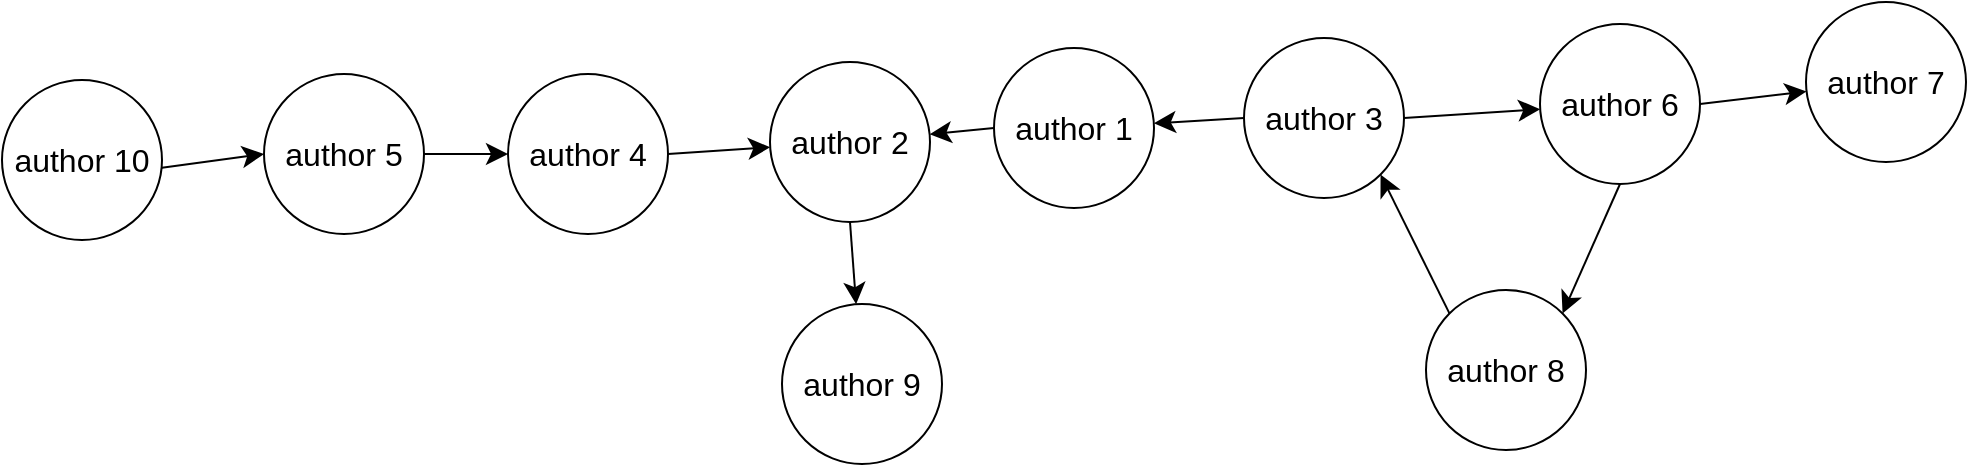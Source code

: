 <mxfile version="24.4.0" type="google" pages="3">
  <diagram name="authors" id="T96CJqUpFmcvmQApZHkg">
    <mxGraphModel dx="1347" dy="1118" grid="0" gridSize="10" guides="1" tooltips="1" connect="1" arrows="1" fold="1" page="0" pageScale="1" pageWidth="827" pageHeight="1169" math="0" shadow="0">
      <root>
        <mxCell id="0" />
        <mxCell id="1" parent="0" />
        <mxCell id="5Wc95C0LfoKz98BQFIxt-1" style="edgeStyle=none;curved=1;rounded=0;orthogonalLoop=1;jettySize=auto;html=1;exitX=0;exitY=0.5;exitDx=0;exitDy=0;fontSize=12;startSize=8;endSize=8;" edge="1" parent="1" source="5Wc95C0LfoKz98BQFIxt-2" target="5Wc95C0LfoKz98BQFIxt-4">
          <mxGeometry relative="1" as="geometry" />
        </mxCell>
        <mxCell id="5Wc95C0LfoKz98BQFIxt-2" value="&lt;font style=&quot;font-size: 16px;&quot;&gt;author 1&lt;/font&gt;" style="ellipse;whiteSpace=wrap;html=1;aspect=fixed;" vertex="1" parent="1">
          <mxGeometry x="148" y="46" width="80" height="80" as="geometry" />
        </mxCell>
        <mxCell id="5Wc95C0LfoKz98BQFIxt-3" style="edgeStyle=none;curved=1;rounded=0;orthogonalLoop=1;jettySize=auto;html=1;exitX=0.5;exitY=1;exitDx=0;exitDy=0;fontSize=12;startSize=8;endSize=8;" edge="1" parent="1" source="5Wc95C0LfoKz98BQFIxt-4" target="5Wc95C0LfoKz98BQFIxt-18">
          <mxGeometry relative="1" as="geometry" />
        </mxCell>
        <mxCell id="5Wc95C0LfoKz98BQFIxt-4" value="&lt;font style=&quot;font-size: 16px;&quot;&gt;author 2&lt;/font&gt;" style="ellipse;whiteSpace=wrap;html=1;aspect=fixed;" vertex="1" parent="1">
          <mxGeometry x="36" y="53" width="80" height="80" as="geometry" />
        </mxCell>
        <mxCell id="5Wc95C0LfoKz98BQFIxt-5" style="edgeStyle=none;curved=1;rounded=0;orthogonalLoop=1;jettySize=auto;html=1;exitX=0;exitY=0.5;exitDx=0;exitDy=0;fontSize=12;startSize=8;endSize=8;" edge="1" parent="1" source="5Wc95C0LfoKz98BQFIxt-7" target="5Wc95C0LfoKz98BQFIxt-2">
          <mxGeometry relative="1" as="geometry" />
        </mxCell>
        <mxCell id="5Wc95C0LfoKz98BQFIxt-6" style="edgeStyle=none;curved=1;rounded=0;orthogonalLoop=1;jettySize=auto;html=1;exitX=1;exitY=0.5;exitDx=0;exitDy=0;fontSize=12;startSize=8;endSize=8;" edge="1" parent="1" source="5Wc95C0LfoKz98BQFIxt-7" target="5Wc95C0LfoKz98BQFIxt-14">
          <mxGeometry relative="1" as="geometry" />
        </mxCell>
        <mxCell id="5Wc95C0LfoKz98BQFIxt-7" value="&lt;font style=&quot;font-size: 16px;&quot;&gt;author 3&lt;/font&gt;" style="ellipse;whiteSpace=wrap;html=1;aspect=fixed;" vertex="1" parent="1">
          <mxGeometry x="273" y="41" width="80" height="80" as="geometry" />
        </mxCell>
        <mxCell id="5Wc95C0LfoKz98BQFIxt-8" style="edgeStyle=none;curved=1;rounded=0;orthogonalLoop=1;jettySize=auto;html=1;exitX=1;exitY=0.5;exitDx=0;exitDy=0;fontSize=12;startSize=8;endSize=8;" edge="1" parent="1" source="5Wc95C0LfoKz98BQFIxt-9" target="5Wc95C0LfoKz98BQFIxt-4">
          <mxGeometry relative="1" as="geometry" />
        </mxCell>
        <mxCell id="5Wc95C0LfoKz98BQFIxt-9" value="&lt;font style=&quot;font-size: 16px;&quot;&gt;author 4&lt;/font&gt;" style="ellipse;whiteSpace=wrap;html=1;aspect=fixed;" vertex="1" parent="1">
          <mxGeometry x="-95" y="59" width="80" height="80" as="geometry" />
        </mxCell>
        <mxCell id="5Wc95C0LfoKz98BQFIxt-10" style="edgeStyle=none;curved=1;rounded=0;orthogonalLoop=1;jettySize=auto;html=1;exitX=1;exitY=0.5;exitDx=0;exitDy=0;entryX=0;entryY=0.5;entryDx=0;entryDy=0;fontSize=12;startSize=8;endSize=8;" edge="1" parent="1" source="5Wc95C0LfoKz98BQFIxt-11" target="5Wc95C0LfoKz98BQFIxt-9">
          <mxGeometry relative="1" as="geometry" />
        </mxCell>
        <mxCell id="5Wc95C0LfoKz98BQFIxt-11" value="&lt;font style=&quot;font-size: 16px;&quot;&gt;author 5&lt;/font&gt;" style="ellipse;whiteSpace=wrap;html=1;aspect=fixed;" vertex="1" parent="1">
          <mxGeometry x="-217" y="59" width="80" height="80" as="geometry" />
        </mxCell>
        <mxCell id="5Wc95C0LfoKz98BQFIxt-12" style="edgeStyle=none;curved=1;rounded=0;orthogonalLoop=1;jettySize=auto;html=1;exitX=1;exitY=0.5;exitDx=0;exitDy=0;fontSize=12;startSize=8;endSize=8;" edge="1" parent="1" source="5Wc95C0LfoKz98BQFIxt-14" target="5Wc95C0LfoKz98BQFIxt-15">
          <mxGeometry relative="1" as="geometry" />
        </mxCell>
        <mxCell id="5Wc95C0LfoKz98BQFIxt-13" style="edgeStyle=none;curved=1;rounded=0;orthogonalLoop=1;jettySize=auto;html=1;exitX=0.5;exitY=1;exitDx=0;exitDy=0;entryX=1;entryY=0;entryDx=0;entryDy=0;fontSize=12;startSize=8;endSize=8;" edge="1" parent="1" source="5Wc95C0LfoKz98BQFIxt-14" target="5Wc95C0LfoKz98BQFIxt-17">
          <mxGeometry relative="1" as="geometry" />
        </mxCell>
        <mxCell id="5Wc95C0LfoKz98BQFIxt-14" value="&lt;font style=&quot;font-size: 16px;&quot;&gt;author 6&lt;/font&gt;" style="ellipse;whiteSpace=wrap;html=1;aspect=fixed;" vertex="1" parent="1">
          <mxGeometry x="421" y="34" width="80" height="80" as="geometry" />
        </mxCell>
        <mxCell id="5Wc95C0LfoKz98BQFIxt-15" value="&lt;font style=&quot;font-size: 16px;&quot;&gt;author 7&lt;/font&gt;" style="ellipse;whiteSpace=wrap;html=1;aspect=fixed;" vertex="1" parent="1">
          <mxGeometry x="554" y="23" width="80" height="80" as="geometry" />
        </mxCell>
        <mxCell id="5Wc95C0LfoKz98BQFIxt-16" style="edgeStyle=none;curved=1;rounded=0;orthogonalLoop=1;jettySize=auto;html=1;exitX=0;exitY=0;exitDx=0;exitDy=0;entryX=1;entryY=1;entryDx=0;entryDy=0;fontSize=12;startSize=8;endSize=8;" edge="1" parent="1" source="5Wc95C0LfoKz98BQFIxt-17" target="5Wc95C0LfoKz98BQFIxt-7">
          <mxGeometry relative="1" as="geometry" />
        </mxCell>
        <mxCell id="5Wc95C0LfoKz98BQFIxt-17" value="&lt;font style=&quot;font-size: 16px;&quot;&gt;author 8&lt;/font&gt;" style="ellipse;whiteSpace=wrap;html=1;aspect=fixed;" vertex="1" parent="1">
          <mxGeometry x="364" y="167" width="80" height="80" as="geometry" />
        </mxCell>
        <mxCell id="5Wc95C0LfoKz98BQFIxt-18" value="&lt;font style=&quot;font-size: 16px;&quot;&gt;author 9&lt;/font&gt;" style="ellipse;whiteSpace=wrap;html=1;aspect=fixed;" vertex="1" parent="1">
          <mxGeometry x="42" y="174" width="80" height="80" as="geometry" />
        </mxCell>
        <mxCell id="5Wc95C0LfoKz98BQFIxt-19" style="edgeStyle=none;curved=1;rounded=0;orthogonalLoop=1;jettySize=auto;html=1;entryX=0;entryY=0.5;entryDx=0;entryDy=0;fontSize=12;startSize=8;endSize=8;exitX=0.988;exitY=0.55;exitDx=0;exitDy=0;exitPerimeter=0;" edge="1" parent="1" source="5Wc95C0LfoKz98BQFIxt-20" target="5Wc95C0LfoKz98BQFIxt-11">
          <mxGeometry relative="1" as="geometry">
            <mxPoint x="70" y="270" as="sourcePoint" />
          </mxGeometry>
        </mxCell>
        <mxCell id="5Wc95C0LfoKz98BQFIxt-20" value="&lt;font style=&quot;font-size: 16px;&quot;&gt;author 10&lt;/font&gt;" style="ellipse;whiteSpace=wrap;html=1;aspect=fixed;" vertex="1" parent="1">
          <mxGeometry x="-348" y="62" width="80" height="80" as="geometry" />
        </mxCell>
      </root>
    </mxGraphModel>
  </diagram>
  <diagram id="2OR5KeC3XGPrhZrbSG9s" name="articles">
    <mxGraphModel dx="2689" dy="1357" grid="0" gridSize="10" guides="1" tooltips="1" connect="1" arrows="1" fold="1" page="0" pageScale="1" pageWidth="827" pageHeight="1169" math="0" shadow="0">
      <root>
        <mxCell id="0" />
        <mxCell id="1" parent="0" />
        <mxCell id="MDXiR_3emD2r9tyKMgHi-1" value="&lt;span style=&quot;font-size: 16px;&quot;&gt;article 1&lt;/span&gt;" style="ellipse;whiteSpace=wrap;html=1;aspect=fixed;" vertex="1" parent="1">
          <mxGeometry x="-683" y="512" width="80" height="80" as="geometry" />
        </mxCell>
        <mxCell id="MDXiR_3emD2r9tyKMgHi-2" value="&lt;span style=&quot;font-size: 16px;&quot;&gt;article 2&lt;/span&gt;" style="ellipse;whiteSpace=wrap;html=1;aspect=fixed;" vertex="1" parent="1">
          <mxGeometry x="-460" y="516" width="80" height="80" as="geometry" />
        </mxCell>
        <mxCell id="MDXiR_3emD2r9tyKMgHi-3" value="&lt;span style=&quot;font-size: 16px;&quot;&gt;article 3&lt;/span&gt;" style="ellipse;whiteSpace=wrap;html=1;aspect=fixed;" vertex="1" parent="1">
          <mxGeometry x="-287" y="523" width="80" height="80" as="geometry" />
        </mxCell>
        <mxCell id="MDXiR_3emD2r9tyKMgHi-4" value="&lt;span style=&quot;font-size: 16px;&quot;&gt;article 4&lt;/span&gt;" style="ellipse;whiteSpace=wrap;html=1;aspect=fixed;" vertex="1" parent="1">
          <mxGeometry x="31" y="527" width="80" height="80" as="geometry" />
        </mxCell>
        <mxCell id="MDXiR_3emD2r9tyKMgHi-5" value="&lt;span style=&quot;font-size: 16px;&quot;&gt;article 9&lt;/span&gt;" style="ellipse;whiteSpace=wrap;html=1;aspect=fixed;" vertex="1" parent="1">
          <mxGeometry x="-867" y="512" width="80" height="80" as="geometry" />
        </mxCell>
        <mxCell id="MDXiR_3emD2r9tyKMgHi-6" style="edgeStyle=none;curved=1;rounded=0;orthogonalLoop=1;jettySize=auto;html=1;exitX=0.5;exitY=0;exitDx=0;exitDy=0;entryX=0.5;entryY=1;entryDx=0;entryDy=0;fontSize=12;startSize=8;endSize=8;" edge="1" parent="1" source="MDXiR_3emD2r9tyKMgHi-8" target="MDXiR_3emD2r9tyKMgHi-1">
          <mxGeometry relative="1" as="geometry" />
        </mxCell>
        <mxCell id="MDXiR_3emD2r9tyKMgHi-7" style="edgeStyle=none;curved=1;rounded=0;orthogonalLoop=1;jettySize=auto;html=1;exitX=0.5;exitY=0;exitDx=0;exitDy=0;fontSize=12;startSize=8;endSize=8;entryX=0.5;entryY=1;entryDx=0;entryDy=0;" edge="1" parent="1" source="MDXiR_3emD2r9tyKMgHi-8" target="MDXiR_3emD2r9tyKMgHi-5">
          <mxGeometry relative="1" as="geometry" />
        </mxCell>
        <mxCell id="MDXiR_3emD2r9tyKMgHi-8" value="&lt;span style=&quot;font-size: 16px;&quot;&gt;author 1&lt;/span&gt;" style="whiteSpace=wrap;html=1;aspect=fixed;" vertex="1" parent="1">
          <mxGeometry x="-807" y="655" width="80" height="80" as="geometry" />
        </mxCell>
        <mxCell id="MDXiR_3emD2r9tyKMgHi-9" style="edgeStyle=none;curved=1;rounded=0;orthogonalLoop=1;jettySize=auto;html=1;exitX=0.5;exitY=0;exitDx=0;exitDy=0;entryX=0.5;entryY=1;entryDx=0;entryDy=0;fontSize=12;startSize=8;endSize=8;" edge="1" parent="1" source="MDXiR_3emD2r9tyKMgHi-10" target="MDXiR_3emD2r9tyKMgHi-2">
          <mxGeometry relative="1" as="geometry" />
        </mxCell>
        <mxCell id="MDXiR_3emD2r9tyKMgHi-10" value="&lt;span style=&quot;font-size: 16px;&quot;&gt;author 2&lt;/span&gt;" style="whiteSpace=wrap;html=1;aspect=fixed;" vertex="1" parent="1">
          <mxGeometry x="-460" y="663" width="80" height="80" as="geometry" />
        </mxCell>
        <mxCell id="MDXiR_3emD2r9tyKMgHi-11" style="edgeStyle=none;curved=1;rounded=0;orthogonalLoop=1;jettySize=auto;html=1;exitX=0.5;exitY=0;exitDx=0;exitDy=0;entryX=0;entryY=1;entryDx=0;entryDy=0;fontSize=12;startSize=8;endSize=8;" edge="1" parent="1" source="MDXiR_3emD2r9tyKMgHi-12" target="MDXiR_3emD2r9tyKMgHi-3">
          <mxGeometry relative="1" as="geometry" />
        </mxCell>
        <mxCell id="MDXiR_3emD2r9tyKMgHi-12" value="&lt;span style=&quot;font-size: 16px;&quot;&gt;author 3&lt;/span&gt;" style="whiteSpace=wrap;html=1;aspect=fixed;" vertex="1" parent="1">
          <mxGeometry x="-360" y="663" width="80" height="80" as="geometry" />
        </mxCell>
        <mxCell id="MDXiR_3emD2r9tyKMgHi-13" style="edgeStyle=none;curved=1;rounded=0;orthogonalLoop=1;jettySize=auto;html=1;exitX=0.5;exitY=0;exitDx=0;exitDy=0;entryX=1;entryY=1;entryDx=0;entryDy=0;fontSize=12;startSize=8;endSize=8;" edge="1" parent="1" source="MDXiR_3emD2r9tyKMgHi-14" target="MDXiR_3emD2r9tyKMgHi-3">
          <mxGeometry relative="1" as="geometry" />
        </mxCell>
        <mxCell id="MDXiR_3emD2r9tyKMgHi-14" value="&lt;span style=&quot;font-size: 16px;&quot;&gt;author 4&lt;/span&gt;" style="whiteSpace=wrap;html=1;aspect=fixed;" vertex="1" parent="1">
          <mxGeometry x="-226" y="663" width="80" height="80" as="geometry" />
        </mxCell>
        <mxCell id="MDXiR_3emD2r9tyKMgHi-15" style="edgeStyle=none;curved=1;rounded=0;orthogonalLoop=1;jettySize=auto;html=1;exitX=0.5;exitY=0;exitDx=0;exitDy=0;entryX=0.5;entryY=1;entryDx=0;entryDy=0;fontSize=12;startSize=8;endSize=8;" edge="1" parent="1" source="MDXiR_3emD2r9tyKMgHi-16" target="MDXiR_3emD2r9tyKMgHi-1">
          <mxGeometry relative="1" as="geometry" />
        </mxCell>
        <mxCell id="MDXiR_3emD2r9tyKMgHi-16" value="&lt;span style=&quot;font-size: 16px;&quot;&gt;author 5&lt;/span&gt;" style="whiteSpace=wrap;html=1;aspect=fixed;" vertex="1" parent="1">
          <mxGeometry x="-716" y="650" width="80" height="80" as="geometry" />
        </mxCell>
        <mxCell id="MDXiR_3emD2r9tyKMgHi-17" style="edgeStyle=none;curved=1;rounded=0;orthogonalLoop=1;jettySize=auto;html=1;exitX=0.5;exitY=0;exitDx=0;exitDy=0;entryX=0.5;entryY=1;entryDx=0;entryDy=0;fontSize=12;startSize=8;endSize=8;" edge="1" parent="1" source="MDXiR_3emD2r9tyKMgHi-18" target="MDXiR_3emD2r9tyKMgHi-4">
          <mxGeometry relative="1" as="geometry" />
        </mxCell>
        <mxCell id="MDXiR_3emD2r9tyKMgHi-18" value="&lt;span style=&quot;font-size: 16px;&quot;&gt;author 6&lt;/span&gt;" style="whiteSpace=wrap;html=1;aspect=fixed;" vertex="1" parent="1">
          <mxGeometry x="-110" y="663" width="80" height="80" as="geometry" />
        </mxCell>
        <mxCell id="MDXiR_3emD2r9tyKMgHi-19" style="edgeStyle=none;curved=1;rounded=0;orthogonalLoop=1;jettySize=auto;html=1;exitX=0.5;exitY=0;exitDx=0;exitDy=0;fontSize=12;startSize=8;endSize=8;" edge="1" parent="1" source="MDXiR_3emD2r9tyKMgHi-20" target="MDXiR_3emD2r9tyKMgHi-4">
          <mxGeometry relative="1" as="geometry" />
        </mxCell>
        <mxCell id="MDXiR_3emD2r9tyKMgHi-20" value="&lt;span style=&quot;font-size: 16px;&quot;&gt;author 7&lt;/span&gt;" style="whiteSpace=wrap;html=1;aspect=fixed;" vertex="1" parent="1">
          <mxGeometry x="31" y="663" width="80" height="80" as="geometry" />
        </mxCell>
        <mxCell id="MDXiR_3emD2r9tyKMgHi-21" style="edgeStyle=none;curved=1;rounded=0;orthogonalLoop=1;jettySize=auto;html=1;exitX=0.5;exitY=0;exitDx=0;exitDy=0;entryX=0.5;entryY=1;entryDx=0;entryDy=0;fontSize=12;startSize=8;endSize=8;" edge="1" parent="1" source="MDXiR_3emD2r9tyKMgHi-22" target="MDXiR_3emD2r9tyKMgHi-1">
          <mxGeometry relative="1" as="geometry" />
        </mxCell>
        <mxCell id="MDXiR_3emD2r9tyKMgHi-22" value="&lt;span style=&quot;font-size: 16px;&quot;&gt;author 8&lt;/span&gt;" style="whiteSpace=wrap;html=1;aspect=fixed;" vertex="1" parent="1">
          <mxGeometry x="-617" y="650" width="80" height="80" as="geometry" />
        </mxCell>
        <mxCell id="MDXiR_3emD2r9tyKMgHi-23" style="edgeStyle=none;curved=1;rounded=0;orthogonalLoop=1;jettySize=auto;html=1;exitX=0.5;exitY=0;exitDx=0;exitDy=0;entryX=0.5;entryY=1;entryDx=0;entryDy=0;fontSize=12;startSize=8;endSize=8;" edge="1" parent="1" source="MDXiR_3emD2r9tyKMgHi-24" target="MDXiR_3emD2r9tyKMgHi-4">
          <mxGeometry relative="1" as="geometry" />
        </mxCell>
        <mxCell id="MDXiR_3emD2r9tyKMgHi-24" value="&lt;span style=&quot;font-size: 16px;&quot;&gt;author 9&lt;/span&gt;" style="whiteSpace=wrap;html=1;aspect=fixed;" vertex="1" parent="1">
          <mxGeometry x="170" y="663" width="80" height="80" as="geometry" />
        </mxCell>
        <mxCell id="MDXiR_3emD2r9tyKMgHi-25" style="edgeStyle=none;curved=1;rounded=0;orthogonalLoop=1;jettySize=auto;html=1;exitX=0.5;exitY=0;exitDx=0;exitDy=0;fontSize=12;startSize=8;endSize=8;entryX=0.5;entryY=1;entryDx=0;entryDy=0;" edge="1" parent="1" source="MDXiR_3emD2r9tyKMgHi-26" target="MDXiR_3emD2r9tyKMgHi-5">
          <mxGeometry relative="1" as="geometry" />
        </mxCell>
        <mxCell id="MDXiR_3emD2r9tyKMgHi-26" value="&lt;span style=&quot;font-size: 16px;&quot;&gt;author 10&lt;/span&gt;" style="whiteSpace=wrap;html=1;aspect=fixed;" vertex="1" parent="1">
          <mxGeometry x="-908" y="655" width="80" height="80" as="geometry" />
        </mxCell>
      </root>
    </mxGraphModel>
  </diagram>
  <diagram id="GbFw1Kzdju0b9iq9W6NB" name="keywords">
    <mxGraphModel dx="2758" dy="967" grid="0" gridSize="10" guides="1" tooltips="1" connect="1" arrows="1" fold="1" page="0" pageScale="1" pageWidth="827" pageHeight="1169" math="0" shadow="0">
      <root>
        <mxCell id="0" />
        <mxCell id="1" parent="0" />
        <mxCell id="6eM3JC9NzwbpSFzlxXD3-1" value="&lt;span style=&quot;font-size: 16px;&quot;&gt;keyword 1&lt;/span&gt;" style="ellipse;whiteSpace=wrap;html=1;aspect=fixed;" vertex="1" parent="1">
          <mxGeometry x="-495" y="531" width="80" height="80" as="geometry" />
        </mxCell>
        <mxCell id="6eM3JC9NzwbpSFzlxXD3-2" value="&lt;span style=&quot;font-size: 16px;&quot;&gt;keyword 6&lt;/span&gt;" style="ellipse;whiteSpace=wrap;html=1;aspect=fixed;" vertex="1" parent="1">
          <mxGeometry x="-1049" y="527" width="80" height="80" as="geometry" />
        </mxCell>
        <mxCell id="6eM3JC9NzwbpSFzlxXD3-3" value="&lt;span style=&quot;font-size: 16px;&quot;&gt;keyword 3&lt;/span&gt;" style="ellipse;whiteSpace=wrap;html=1;aspect=fixed;" vertex="1" parent="1">
          <mxGeometry x="-611" y="534" width="80" height="80" as="geometry" />
        </mxCell>
        <mxCell id="6eM3JC9NzwbpSFzlxXD3-4" value="&lt;span style=&quot;font-size: 16px;&quot;&gt;keyword 2&lt;/span&gt;" style="ellipse;whiteSpace=wrap;html=1;aspect=fixed;" vertex="1" parent="1">
          <mxGeometry x="-908" y="527" width="80" height="80" as="geometry" />
        </mxCell>
        <mxCell id="6eM3JC9NzwbpSFzlxXD3-5" style="edgeStyle=none;curved=1;rounded=0;orthogonalLoop=1;jettySize=auto;html=1;exitX=0.5;exitY=0;exitDx=0;exitDy=0;entryX=0.5;entryY=1;entryDx=0;entryDy=0;fontSize=12;startSize=8;endSize=8;" edge="1" parent="1" source="6eM3JC9NzwbpSFzlxXD3-6" target="6eM3JC9NzwbpSFzlxXD3-24">
          <mxGeometry relative="1" as="geometry" />
        </mxCell>
        <mxCell id="6eM3JC9NzwbpSFzlxXD3-6" value="&lt;span style=&quot;font-size: 16px;&quot;&gt;article 3&lt;/span&gt;" style="whiteSpace=wrap;html=1;aspect=fixed;" vertex="1" parent="1">
          <mxGeometry x="-756" y="667" width="80" height="80" as="geometry" />
        </mxCell>
        <mxCell id="6eM3JC9NzwbpSFzlxXD3-7" style="edgeStyle=none;curved=1;rounded=0;orthogonalLoop=1;jettySize=auto;html=1;exitX=0.5;exitY=0;exitDx=0;exitDy=0;entryX=0.5;entryY=1;entryDx=0;entryDy=0;fontSize=12;startSize=8;endSize=8;" edge="1" parent="1" source="6eM3JC9NzwbpSFzlxXD3-9" target="6eM3JC9NzwbpSFzlxXD3-2">
          <mxGeometry relative="1" as="geometry" />
        </mxCell>
        <mxCell id="6eM3JC9NzwbpSFzlxXD3-8" style="edgeStyle=none;curved=1;rounded=0;orthogonalLoop=1;jettySize=auto;html=1;exitX=0.5;exitY=0;exitDx=0;exitDy=0;entryX=0.5;entryY=1;entryDx=0;entryDy=0;fontSize=12;startSize=8;endSize=8;" edge="1" parent="1" source="6eM3JC9NzwbpSFzlxXD3-9" target="6eM3JC9NzwbpSFzlxXD3-26">
          <mxGeometry relative="1" as="geometry" />
        </mxCell>
        <mxCell id="6eM3JC9NzwbpSFzlxXD3-9" value="&lt;span style=&quot;font-size: 16px;&quot;&gt;article 1&lt;/span&gt;" style="whiteSpace=wrap;html=1;aspect=fixed;" vertex="1" parent="1">
          <mxGeometry x="-1113" y="663" width="80" height="80" as="geometry" />
        </mxCell>
        <mxCell id="6eM3JC9NzwbpSFzlxXD3-10" style="edgeStyle=none;curved=1;rounded=0;orthogonalLoop=1;jettySize=auto;html=1;exitX=0.5;exitY=0;exitDx=0;exitDy=0;entryX=0.5;entryY=1;entryDx=0;entryDy=0;fontSize=12;startSize=8;endSize=8;" edge="1" parent="1" source="6eM3JC9NzwbpSFzlxXD3-11" target="6eM3JC9NzwbpSFzlxXD3-25">
          <mxGeometry relative="1" as="geometry" />
        </mxCell>
        <mxCell id="6eM3JC9NzwbpSFzlxXD3-11" value="&lt;span style=&quot;font-size: 16px;&quot;&gt;article 6&lt;/span&gt;" style="whiteSpace=wrap;html=1;aspect=fixed;" vertex="1" parent="1">
          <mxGeometry x="-1360" y="667" width="80" height="80" as="geometry" />
        </mxCell>
        <mxCell id="6eM3JC9NzwbpSFzlxXD3-12" style="edgeStyle=none;curved=1;rounded=0;orthogonalLoop=1;jettySize=auto;html=1;exitX=0.5;exitY=0;exitDx=0;exitDy=0;entryX=1;entryY=1;entryDx=0;entryDy=0;fontSize=12;startSize=8;endSize=8;" edge="1" parent="1" source="6eM3JC9NzwbpSFzlxXD3-13" target="6eM3JC9NzwbpSFzlxXD3-4">
          <mxGeometry relative="1" as="geometry" />
        </mxCell>
        <mxCell id="6eM3JC9NzwbpSFzlxXD3-13" value="&lt;span style=&quot;font-size: 16px;&quot;&gt;article 7&lt;/span&gt;" style="whiteSpace=wrap;html=1;aspect=fixed;" vertex="1" parent="1">
          <mxGeometry x="-852" y="667" width="80" height="80" as="geometry" />
        </mxCell>
        <mxCell id="6eM3JC9NzwbpSFzlxXD3-14" style="edgeStyle=none;curved=1;rounded=0;orthogonalLoop=1;jettySize=auto;html=1;exitX=0.5;exitY=0;exitDx=0;exitDy=0;fontSize=12;startSize=8;endSize=8;" edge="1" parent="1" source="6eM3JC9NzwbpSFzlxXD3-15" target="6eM3JC9NzwbpSFzlxXD3-3">
          <mxGeometry relative="1" as="geometry" />
        </mxCell>
        <mxCell id="6eM3JC9NzwbpSFzlxXD3-15" value="&lt;span style=&quot;font-size: 16px;&quot;&gt;article 4&lt;/span&gt;" style="whiteSpace=wrap;html=1;aspect=fixed;" vertex="1" parent="1">
          <mxGeometry x="-615" y="670" width="80" height="80" as="geometry" />
        </mxCell>
        <mxCell id="6eM3JC9NzwbpSFzlxXD3-16" style="edgeStyle=none;curved=1;rounded=0;orthogonalLoop=1;jettySize=auto;html=1;exitX=0.5;exitY=0;exitDx=0;exitDy=0;entryX=0.5;entryY=1;entryDx=0;entryDy=0;fontSize=12;startSize=8;endSize=8;" edge="1" parent="1" source="6eM3JC9NzwbpSFzlxXD3-17" target="6eM3JC9NzwbpSFzlxXD3-27">
          <mxGeometry relative="1" as="geometry" />
        </mxCell>
        <mxCell id="6eM3JC9NzwbpSFzlxXD3-17" value="&lt;span style=&quot;font-size: 16px;&quot;&gt;article 9&lt;/span&gt;" style="whiteSpace=wrap;html=1;aspect=fixed;" vertex="1" parent="1">
          <mxGeometry x="-383" y="669" width="80" height="80" as="geometry" />
        </mxCell>
        <mxCell id="6eM3JC9NzwbpSFzlxXD3-18" style="edgeStyle=none;curved=1;rounded=0;orthogonalLoop=1;jettySize=auto;html=1;exitX=0.5;exitY=0;exitDx=0;exitDy=0;entryX=0.5;entryY=1;entryDx=0;entryDy=0;fontSize=12;startSize=8;endSize=8;" edge="1" parent="1" source="6eM3JC9NzwbpSFzlxXD3-19" target="6eM3JC9NzwbpSFzlxXD3-1">
          <mxGeometry relative="1" as="geometry" />
        </mxCell>
        <mxCell id="6eM3JC9NzwbpSFzlxXD3-19" value="&lt;span style=&quot;font-size: 16px;&quot;&gt;article 5&lt;/span&gt;" style="whiteSpace=wrap;html=1;aspect=fixed;" vertex="1" parent="1">
          <mxGeometry x="-495" y="670" width="80" height="80" as="geometry" />
        </mxCell>
        <mxCell id="6eM3JC9NzwbpSFzlxXD3-20" style="edgeStyle=none;curved=1;rounded=0;orthogonalLoop=1;jettySize=auto;html=1;exitX=0.5;exitY=0;exitDx=0;exitDy=0;entryX=0.5;entryY=1;entryDx=0;entryDy=0;fontSize=12;startSize=8;endSize=8;" edge="1" parent="1" source="6eM3JC9NzwbpSFzlxXD3-21" target="6eM3JC9NzwbpSFzlxXD3-26">
          <mxGeometry relative="1" as="geometry" />
        </mxCell>
        <mxCell id="6eM3JC9NzwbpSFzlxXD3-21" value="&lt;span style=&quot;font-size: 16px;&quot;&gt;article 10&lt;/span&gt;" style="whiteSpace=wrap;html=1;aspect=fixed;" vertex="1" parent="1">
          <mxGeometry x="-1233" y="663" width="80" height="80" as="geometry" />
        </mxCell>
        <mxCell id="6eM3JC9NzwbpSFzlxXD3-22" style="edgeStyle=none;curved=1;rounded=0;orthogonalLoop=1;jettySize=auto;html=1;exitX=0.5;exitY=0;exitDx=0;exitDy=0;fontSize=12;startSize=8;endSize=8;entryX=0;entryY=1;entryDx=0;entryDy=0;" edge="1" parent="1" source="6eM3JC9NzwbpSFzlxXD3-23" target="6eM3JC9NzwbpSFzlxXD3-4">
          <mxGeometry relative="1" as="geometry" />
        </mxCell>
        <mxCell id="6eM3JC9NzwbpSFzlxXD3-23" value="&lt;span style=&quot;font-size: 16px;&quot;&gt;article 2&lt;/span&gt;" style="whiteSpace=wrap;html=1;aspect=fixed;" vertex="1" parent="1">
          <mxGeometry x="-963" y="669" width="80" height="80" as="geometry" />
        </mxCell>
        <mxCell id="6eM3JC9NzwbpSFzlxXD3-24" value="&lt;span style=&quot;font-size: 16px;&quot;&gt;keyword 5&lt;/span&gt;" style="ellipse;whiteSpace=wrap;html=1;aspect=fixed;" vertex="1" parent="1">
          <mxGeometry x="-754" y="527" width="80" height="80" as="geometry" />
        </mxCell>
        <mxCell id="6eM3JC9NzwbpSFzlxXD3-25" value="&lt;span style=&quot;font-size: 16px;&quot;&gt;keyword 4&lt;/span&gt;" style="ellipse;whiteSpace=wrap;html=1;aspect=fixed;" vertex="1" parent="1">
          <mxGeometry x="-1360" y="534" width="80" height="80" as="geometry" />
        </mxCell>
        <mxCell id="6eM3JC9NzwbpSFzlxXD3-26" value="&lt;span style=&quot;font-size: 16px;&quot;&gt;keyword 9&lt;/span&gt;" style="ellipse;whiteSpace=wrap;html=1;aspect=fixed;" vertex="1" parent="1">
          <mxGeometry x="-1183" y="534" width="80" height="80" as="geometry" />
        </mxCell>
        <mxCell id="6eM3JC9NzwbpSFzlxXD3-27" value="&lt;span style=&quot;font-size: 16px;&quot;&gt;keyword 8&lt;/span&gt;" style="ellipse;whiteSpace=wrap;html=1;aspect=fixed;" vertex="1" parent="1">
          <mxGeometry x="-383" y="530" width="80" height="80" as="geometry" />
        </mxCell>
        <mxCell id="6eM3JC9NzwbpSFzlxXD3-28" style="edgeStyle=none;curved=1;rounded=0;orthogonalLoop=1;jettySize=auto;html=1;exitX=0.5;exitY=0;exitDx=0;exitDy=0;entryX=0.5;entryY=1;entryDx=0;entryDy=0;fontSize=12;startSize=8;endSize=8;" edge="1" parent="1" source="6eM3JC9NzwbpSFzlxXD3-29" target="6eM3JC9NzwbpSFzlxXD3-30">
          <mxGeometry relative="1" as="geometry" />
        </mxCell>
        <mxCell id="6eM3JC9NzwbpSFzlxXD3-29" value="&lt;span style=&quot;font-size: 16px;&quot;&gt;article 8&lt;/span&gt;" style="whiteSpace=wrap;html=1;aspect=fixed;" vertex="1" parent="1">
          <mxGeometry x="-1466" y="668" width="80" height="80" as="geometry" />
        </mxCell>
        <mxCell id="6eM3JC9NzwbpSFzlxXD3-30" value="&lt;span style=&quot;font-size: 16px;&quot;&gt;keyword 7&lt;/span&gt;" style="ellipse;whiteSpace=wrap;html=1;aspect=fixed;" vertex="1" parent="1">
          <mxGeometry x="-1466" y="530" width="80" height="80" as="geometry" />
        </mxCell>
      </root>
    </mxGraphModel>
  </diagram>
</mxfile>
